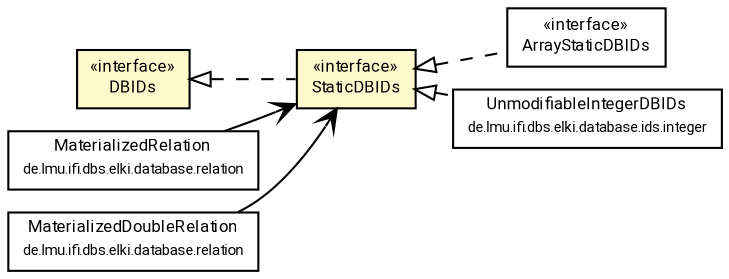 #!/usr/local/bin/dot
#
# Class diagram 
# Generated by UMLGraph version R5_7_2-60-g0e99a6 (http://www.spinellis.gr/umlgraph/)
#

digraph G {
	graph [fontnames="svg"]
	edge [fontname="Roboto",fontsize=7,labelfontname="Roboto",labelfontsize=7,color="black"];
	node [fontname="Roboto",fontcolor="black",fontsize=8,shape=plaintext,margin=0,width=0,height=0];
	nodesep=0.15;
	ranksep=0.25;
	rankdir=LR;
	// de.lmu.ifi.dbs.elki.database.ids.DBIDs
	c10014498 [label=<<table title="de.lmu.ifi.dbs.elki.database.ids.DBIDs" border="0" cellborder="1" cellspacing="0" cellpadding="2" bgcolor="LemonChiffon" href="DBIDs.html" target="_parent">
		<tr><td><table border="0" cellspacing="0" cellpadding="1">
		<tr><td align="center" balign="center"> &#171;interface&#187; </td></tr>
		<tr><td align="center" balign="center"> <font face="Roboto">DBIDs</font> </td></tr>
		</table></td></tr>
		</table>>, URL="DBIDs.html"];
	// de.lmu.ifi.dbs.elki.database.ids.StaticDBIDs
	c10014511 [label=<<table title="de.lmu.ifi.dbs.elki.database.ids.StaticDBIDs" border="0" cellborder="1" cellspacing="0" cellpadding="2" bgcolor="lemonChiffon" href="StaticDBIDs.html" target="_parent">
		<tr><td><table border="0" cellspacing="0" cellpadding="1">
		<tr><td align="center" balign="center"> &#171;interface&#187; </td></tr>
		<tr><td align="center" balign="center"> <font face="Roboto">StaticDBIDs</font> </td></tr>
		</table></td></tr>
		</table>>, URL="StaticDBIDs.html"];
	// de.lmu.ifi.dbs.elki.database.ids.ArrayStaticDBIDs
	c10014526 [label=<<table title="de.lmu.ifi.dbs.elki.database.ids.ArrayStaticDBIDs" border="0" cellborder="1" cellspacing="0" cellpadding="2" href="ArrayStaticDBIDs.html" target="_parent">
		<tr><td><table border="0" cellspacing="0" cellpadding="1">
		<tr><td align="center" balign="center"> &#171;interface&#187; </td></tr>
		<tr><td align="center" balign="center"> <font face="Roboto">ArrayStaticDBIDs</font> </td></tr>
		</table></td></tr>
		</table>>, URL="ArrayStaticDBIDs.html"];
	// de.lmu.ifi.dbs.elki.database.ids.integer.UnmodifiableIntegerDBIDs
	c10014615 [label=<<table title="de.lmu.ifi.dbs.elki.database.ids.integer.UnmodifiableIntegerDBIDs" border="0" cellborder="1" cellspacing="0" cellpadding="2" href="integer/UnmodifiableIntegerDBIDs.html" target="_parent">
		<tr><td><table border="0" cellspacing="0" cellpadding="1">
		<tr><td align="center" balign="center"> <font face="Roboto">UnmodifiableIntegerDBIDs</font> </td></tr>
		<tr><td align="center" balign="center"> <font face="Roboto" point-size="7.0">de.lmu.ifi.dbs.elki.database.ids.integer</font> </td></tr>
		</table></td></tr>
		</table>>, URL="integer/UnmodifiableIntegerDBIDs.html"];
	// de.lmu.ifi.dbs.elki.database.relation.MaterializedRelation<O>
	c10015422 [label=<<table title="de.lmu.ifi.dbs.elki.database.relation.MaterializedRelation" border="0" cellborder="1" cellspacing="0" cellpadding="2" href="../relation/MaterializedRelation.html" target="_parent">
		<tr><td><table border="0" cellspacing="0" cellpadding="1">
		<tr><td align="center" balign="center"> <font face="Roboto">MaterializedRelation</font> </td></tr>
		<tr><td align="center" balign="center"> <font face="Roboto" point-size="7.0">de.lmu.ifi.dbs.elki.database.relation</font> </td></tr>
		</table></td></tr>
		</table>>, URL="../relation/MaterializedRelation.html"];
	// de.lmu.ifi.dbs.elki.database.relation.MaterializedDoubleRelation
	c10015428 [label=<<table title="de.lmu.ifi.dbs.elki.database.relation.MaterializedDoubleRelation" border="0" cellborder="1" cellspacing="0" cellpadding="2" href="../relation/MaterializedDoubleRelation.html" target="_parent">
		<tr><td><table border="0" cellspacing="0" cellpadding="1">
		<tr><td align="center" balign="center"> <font face="Roboto">MaterializedDoubleRelation</font> </td></tr>
		<tr><td align="center" balign="center"> <font face="Roboto" point-size="7.0">de.lmu.ifi.dbs.elki.database.relation</font> </td></tr>
		</table></td></tr>
		</table>>, URL="../relation/MaterializedDoubleRelation.html"];
	// de.lmu.ifi.dbs.elki.database.ids.StaticDBIDs implements de.lmu.ifi.dbs.elki.database.ids.DBIDs
	c10014498 -> c10014511 [arrowtail=empty,style=dashed,dir=back,weight=9];
	// de.lmu.ifi.dbs.elki.database.ids.ArrayStaticDBIDs implements de.lmu.ifi.dbs.elki.database.ids.StaticDBIDs
	c10014511 -> c10014526 [arrowtail=empty,style=dashed,dir=back,weight=9];
	// de.lmu.ifi.dbs.elki.database.ids.integer.UnmodifiableIntegerDBIDs implements de.lmu.ifi.dbs.elki.database.ids.StaticDBIDs
	c10014511 -> c10014615 [arrowtail=empty,style=dashed,dir=back,weight=9];
	// de.lmu.ifi.dbs.elki.database.relation.MaterializedRelation<O> navassoc de.lmu.ifi.dbs.elki.database.ids.StaticDBIDs
	c10015422 -> c10014511 [arrowhead=open,weight=1];
	// de.lmu.ifi.dbs.elki.database.relation.MaterializedDoubleRelation navassoc de.lmu.ifi.dbs.elki.database.ids.StaticDBIDs
	c10015428 -> c10014511 [arrowhead=open,weight=1];
}

